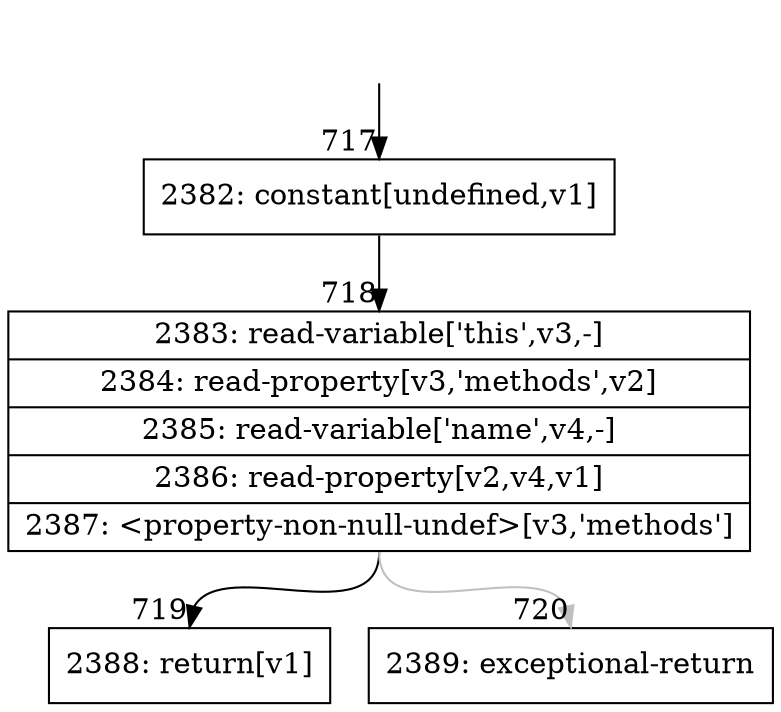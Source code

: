 digraph {
rankdir="TD"
BB_entry74[shape=none,label=""];
BB_entry74 -> BB717 [tailport=s, headport=n, headlabel="    717"]
BB717 [shape=record label="{2382: constant[undefined,v1]}" ] 
BB717 -> BB718 [tailport=s, headport=n, headlabel="      718"]
BB718 [shape=record label="{2383: read-variable['this',v3,-]|2384: read-property[v3,'methods',v2]|2385: read-variable['name',v4,-]|2386: read-property[v2,v4,v1]|2387: \<property-non-null-undef\>[v3,'methods']}" ] 
BB718 -> BB719 [tailport=s, headport=n, headlabel="      719"]
BB718 -> BB720 [tailport=s, headport=n, color=gray, headlabel="      720"]
BB719 [shape=record label="{2388: return[v1]}" ] 
BB720 [shape=record label="{2389: exceptional-return}" ] 
//#$~ 746
}
